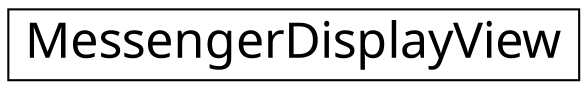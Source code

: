 digraph G
{
  edge [fontname="FreeSans.ttf",fontsize="24",labelfontname="FreeSans.ttf",labelfontsize="24"];
  node [fontname="FreeSans.ttf",fontsize="24",shape=record];
  rankdir=LR;
  Node1 [label="MessengerDisplayView",height=0.2,width=0.4,color="black", fillcolor="white", style="filled",URL="$d8/d39/interface_messenger_display_view.html"];
}

